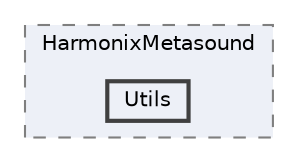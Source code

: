 digraph "Utils"
{
 // INTERACTIVE_SVG=YES
 // LATEX_PDF_SIZE
  bgcolor="transparent";
  edge [fontname=Helvetica,fontsize=10,labelfontname=Helvetica,labelfontsize=10];
  node [fontname=Helvetica,fontsize=10,shape=box,height=0.2,width=0.4];
  compound=true
  subgraph clusterdir_5cc2dc08eda5900565b5fe76cb544a13 {
    graph [ bgcolor="#edf0f7", pencolor="grey50", label="HarmonixMetasound", fontname=Helvetica,fontsize=10 style="filled,dashed", URL="dir_5cc2dc08eda5900565b5fe76cb544a13.html",tooltip=""]
  dir_11802a12db9afc0e2fbc4de6c28b24d7 [label="Utils", fillcolor="#edf0f7", color="grey25", style="filled,bold", URL="dir_11802a12db9afc0e2fbc4de6c28b24d7.html",tooltip=""];
  }
}
